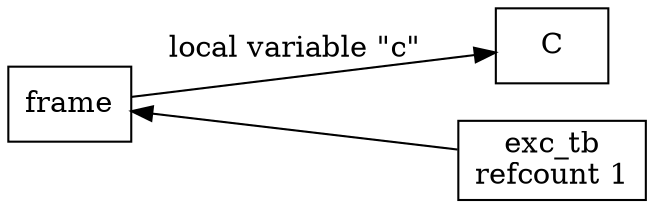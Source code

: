 digraph traceback {
    rankdir = LR
    frame [shape = rect]
    subgraph {
        rank = same
        C [shape = rect]
        tb [shape = rect; label = "exc_tb\nrefcount 1"]
    }
    frame -> C [label = "local variable \"c\""]
    tb -> frame
}
